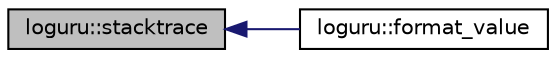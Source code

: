 digraph "loguru::stacktrace"
{
  edge [fontname="Helvetica",fontsize="10",labelfontname="Helvetica",labelfontsize="10"];
  node [fontname="Helvetica",fontsize="10",shape=record];
  rankdir="LR";
  Node141 [label="loguru::stacktrace",height=0.2,width=0.4,color="black", fillcolor="grey75", style="filled", fontcolor="black"];
  Node141 -> Node142 [dir="back",color="midnightblue",fontsize="10",style="solid",fontname="Helvetica"];
  Node142 [label="loguru::format_value",height=0.2,width=0.4,color="black", fillcolor="white", style="filled",URL="$namespaceloguru.html#a8d5900eb68be9d97a2e8dd4f9299f09a"];
}
